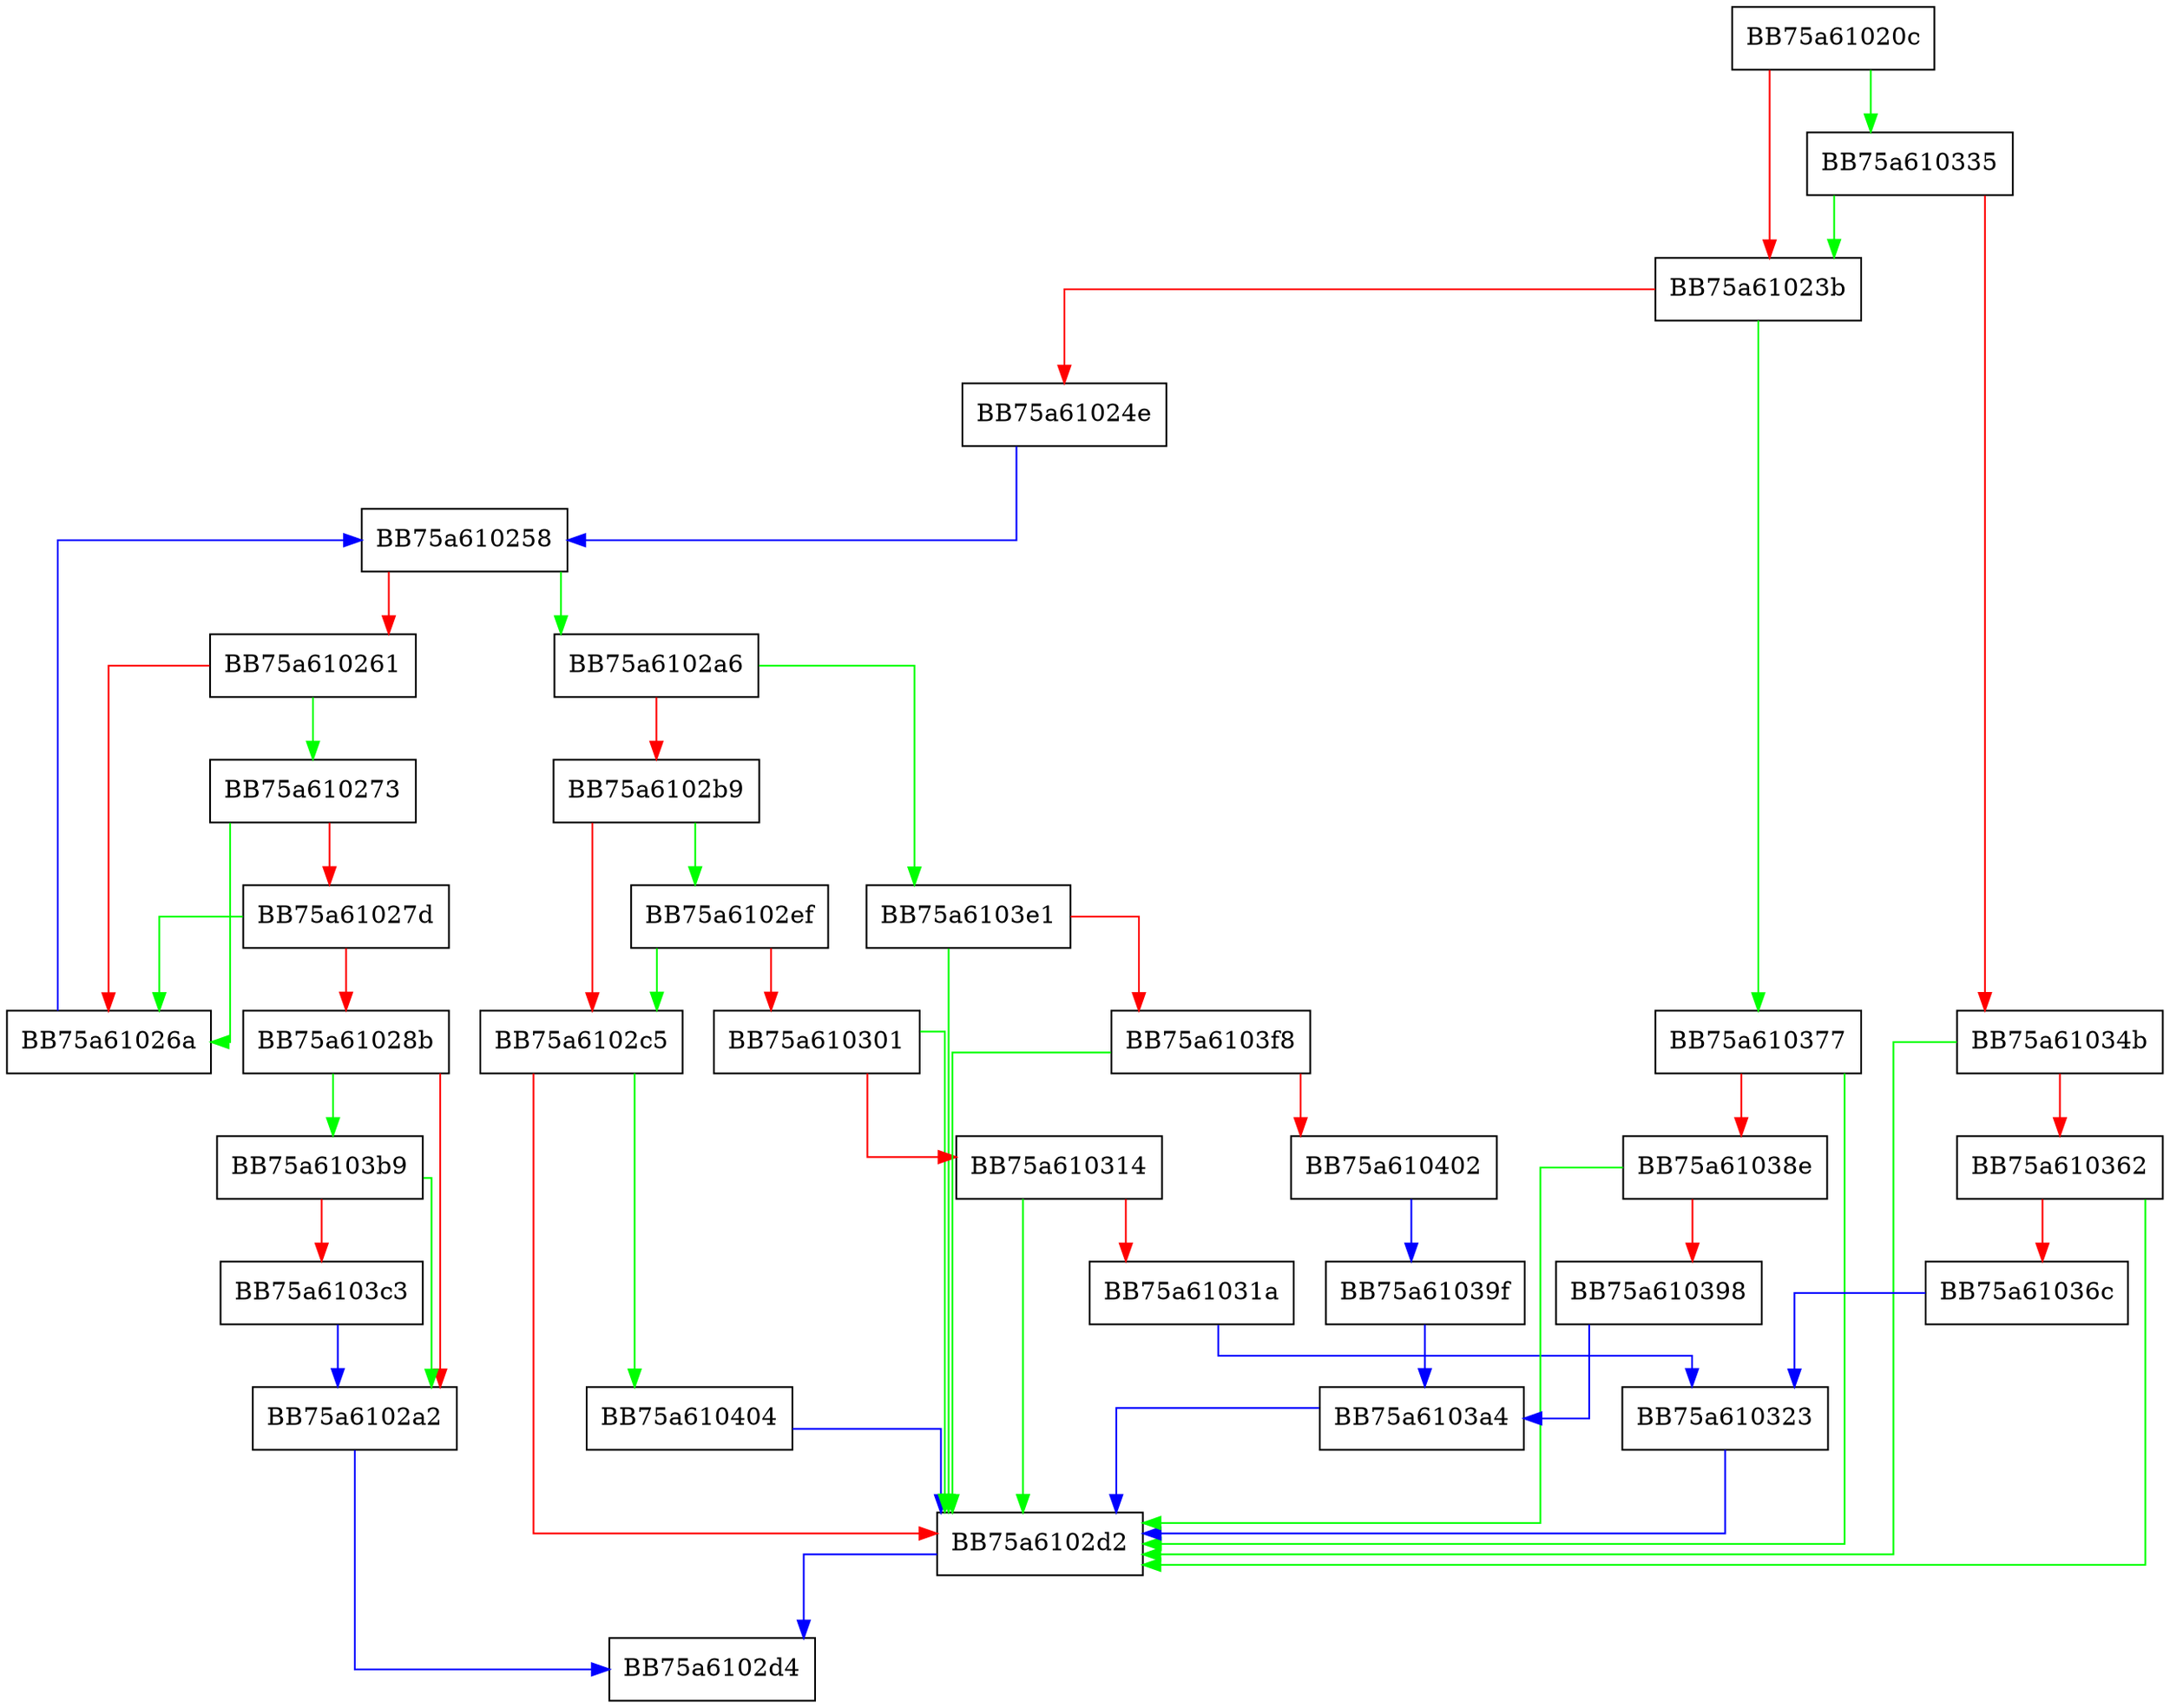 digraph signal_signature_load_end {
  node [shape="box"];
  graph [splines=ortho];
  BB75a61020c -> BB75a610335 [color="green"];
  BB75a61020c -> BB75a61023b [color="red"];
  BB75a61023b -> BB75a610377 [color="green"];
  BB75a61023b -> BB75a61024e [color="red"];
  BB75a61024e -> BB75a610258 [color="blue"];
  BB75a610258 -> BB75a6102a6 [color="green"];
  BB75a610258 -> BB75a610261 [color="red"];
  BB75a610261 -> BB75a610273 [color="green"];
  BB75a610261 -> BB75a61026a [color="red"];
  BB75a61026a -> BB75a610258 [color="blue"];
  BB75a610273 -> BB75a61026a [color="green"];
  BB75a610273 -> BB75a61027d [color="red"];
  BB75a61027d -> BB75a61026a [color="green"];
  BB75a61027d -> BB75a61028b [color="red"];
  BB75a61028b -> BB75a6103b9 [color="green"];
  BB75a61028b -> BB75a6102a2 [color="red"];
  BB75a6102a2 -> BB75a6102d4 [color="blue"];
  BB75a6102a6 -> BB75a6103e1 [color="green"];
  BB75a6102a6 -> BB75a6102b9 [color="red"];
  BB75a6102b9 -> BB75a6102ef [color="green"];
  BB75a6102b9 -> BB75a6102c5 [color="red"];
  BB75a6102c5 -> BB75a610404 [color="green"];
  BB75a6102c5 -> BB75a6102d2 [color="red"];
  BB75a6102d2 -> BB75a6102d4 [color="blue"];
  BB75a6102ef -> BB75a6102c5 [color="green"];
  BB75a6102ef -> BB75a610301 [color="red"];
  BB75a610301 -> BB75a6102d2 [color="green"];
  BB75a610301 -> BB75a610314 [color="red"];
  BB75a610314 -> BB75a6102d2 [color="green"];
  BB75a610314 -> BB75a61031a [color="red"];
  BB75a61031a -> BB75a610323 [color="blue"];
  BB75a610323 -> BB75a6102d2 [color="blue"];
  BB75a610335 -> BB75a61023b [color="green"];
  BB75a610335 -> BB75a61034b [color="red"];
  BB75a61034b -> BB75a6102d2 [color="green"];
  BB75a61034b -> BB75a610362 [color="red"];
  BB75a610362 -> BB75a6102d2 [color="green"];
  BB75a610362 -> BB75a61036c [color="red"];
  BB75a61036c -> BB75a610323 [color="blue"];
  BB75a610377 -> BB75a6102d2 [color="green"];
  BB75a610377 -> BB75a61038e [color="red"];
  BB75a61038e -> BB75a6102d2 [color="green"];
  BB75a61038e -> BB75a610398 [color="red"];
  BB75a610398 -> BB75a6103a4 [color="blue"];
  BB75a61039f -> BB75a6103a4 [color="blue"];
  BB75a6103a4 -> BB75a6102d2 [color="blue"];
  BB75a6103b9 -> BB75a6102a2 [color="green"];
  BB75a6103b9 -> BB75a6103c3 [color="red"];
  BB75a6103c3 -> BB75a6102a2 [color="blue"];
  BB75a6103e1 -> BB75a6102d2 [color="green"];
  BB75a6103e1 -> BB75a6103f8 [color="red"];
  BB75a6103f8 -> BB75a6102d2 [color="green"];
  BB75a6103f8 -> BB75a610402 [color="red"];
  BB75a610402 -> BB75a61039f [color="blue"];
  BB75a610404 -> BB75a6102d2 [color="blue"];
}